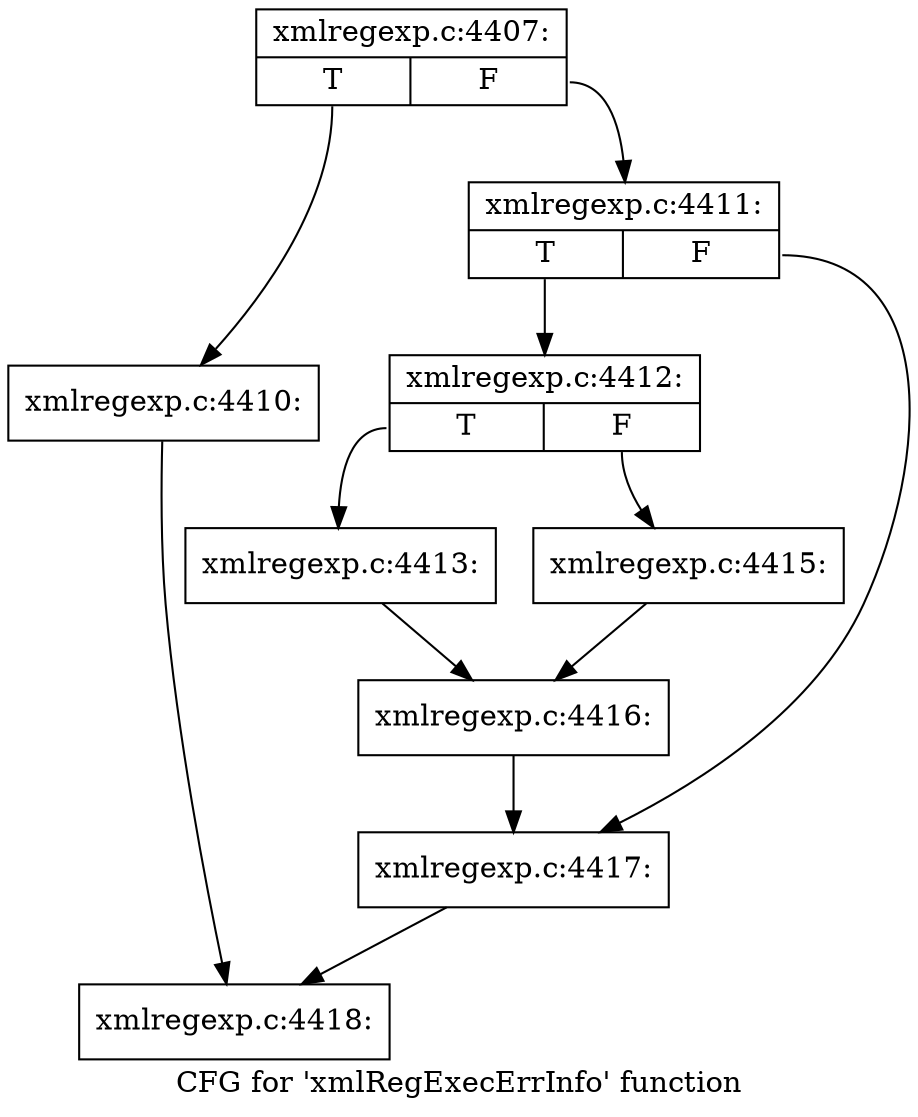 digraph "CFG for 'xmlRegExecErrInfo' function" {
	label="CFG for 'xmlRegExecErrInfo' function";

	Node0x563d9d536080 [shape=record,label="{xmlregexp.c:4407:|{<s0>T|<s1>F}}"];
	Node0x563d9d536080:s0 -> Node0x563d9d53b670;
	Node0x563d9d536080:s1 -> Node0x563d9d53b6c0;
	Node0x563d9d53b670 [shape=record,label="{xmlregexp.c:4410:}"];
	Node0x563d9d53b670 -> Node0x563d9d536410;
	Node0x563d9d53b6c0 [shape=record,label="{xmlregexp.c:4411:|{<s0>T|<s1>F}}"];
	Node0x563d9d53b6c0:s0 -> Node0x563d9d53bb80;
	Node0x563d9d53b6c0:s1 -> Node0x563d9d53bbd0;
	Node0x563d9d53bb80 [shape=record,label="{xmlregexp.c:4412:|{<s0>T|<s1>F}}"];
	Node0x563d9d53bb80:s0 -> Node0x563d9d53bfc0;
	Node0x563d9d53bb80:s1 -> Node0x563d9d53c060;
	Node0x563d9d53bfc0 [shape=record,label="{xmlregexp.c:4413:}"];
	Node0x563d9d53bfc0 -> Node0x563d9d53c010;
	Node0x563d9d53c060 [shape=record,label="{xmlregexp.c:4415:}"];
	Node0x563d9d53c060 -> Node0x563d9d53c010;
	Node0x563d9d53c010 [shape=record,label="{xmlregexp.c:4416:}"];
	Node0x563d9d53c010 -> Node0x563d9d53bbd0;
	Node0x563d9d53bbd0 [shape=record,label="{xmlregexp.c:4417:}"];
	Node0x563d9d53bbd0 -> Node0x563d9d536410;
	Node0x563d9d536410 [shape=record,label="{xmlregexp.c:4418:}"];
}
